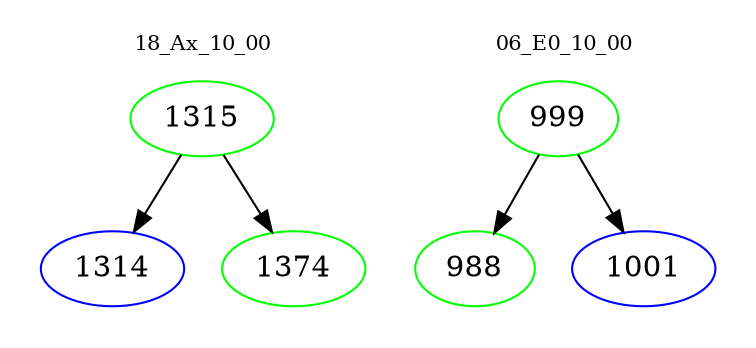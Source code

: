 digraph{
subgraph cluster_0 {
color = white
label = "18_Ax_10_00";
fontsize=10;
T0_1315 [label="1315", color="green"]
T0_1315 -> T0_1314 [color="black"]
T0_1314 [label="1314", color="blue"]
T0_1315 -> T0_1374 [color="black"]
T0_1374 [label="1374", color="green"]
}
subgraph cluster_1 {
color = white
label = "06_E0_10_00";
fontsize=10;
T1_999 [label="999", color="green"]
T1_999 -> T1_988 [color="black"]
T1_988 [label="988", color="green"]
T1_999 -> T1_1001 [color="black"]
T1_1001 [label="1001", color="blue"]
}
}
